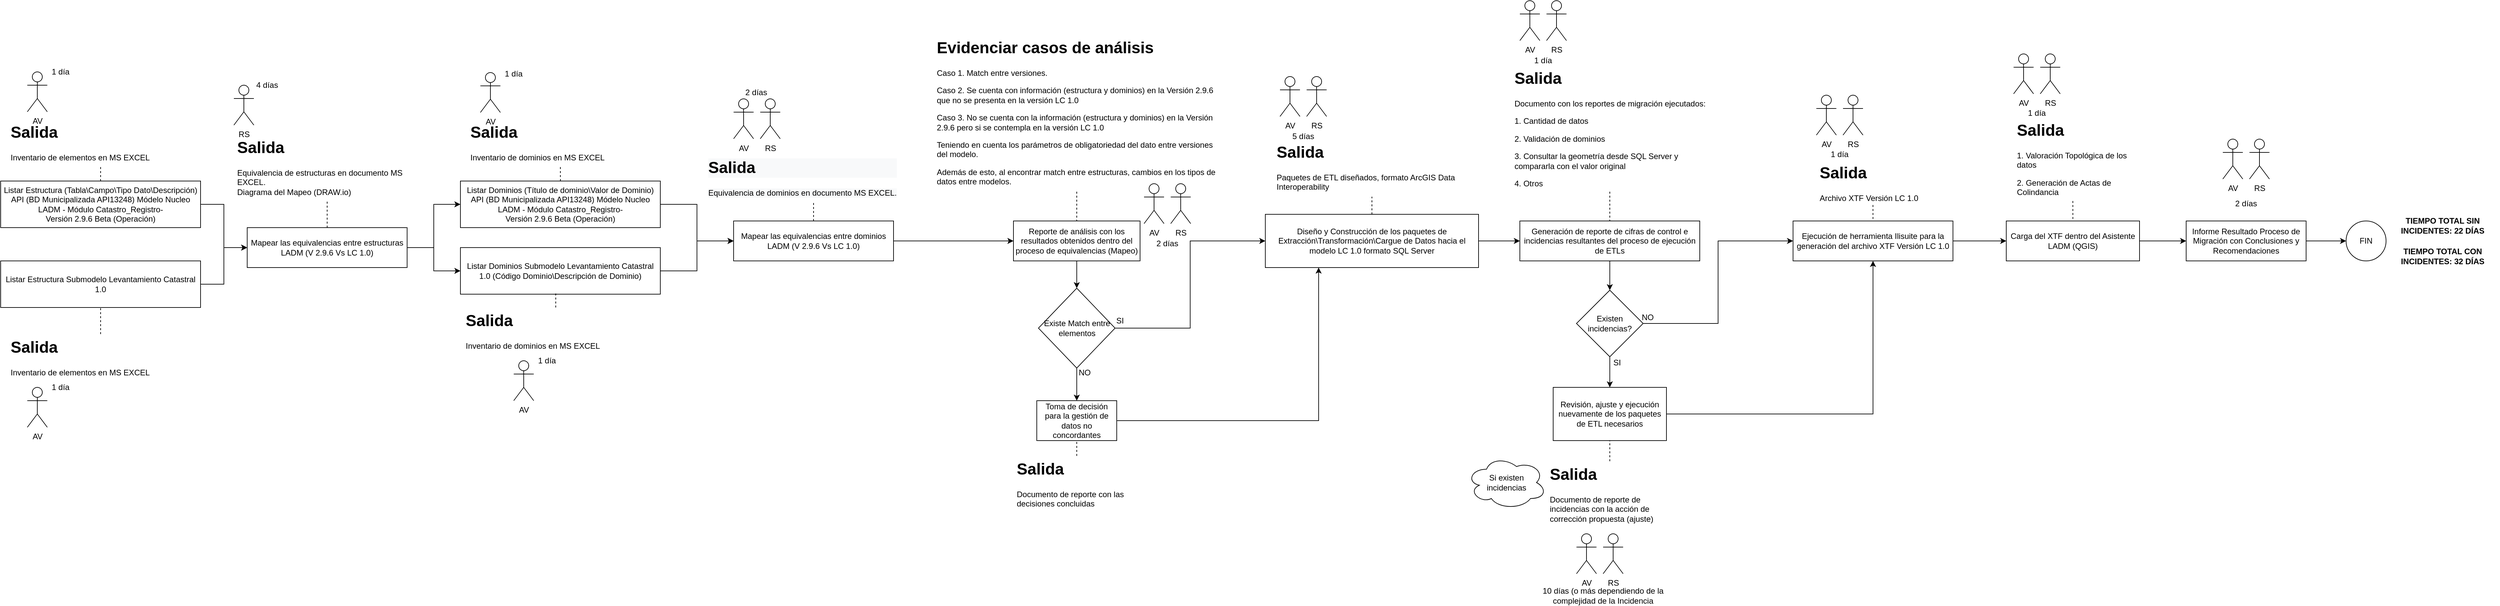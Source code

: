 <mxfile version="13.3.6" type="github">
  <diagram id="J5e3y4qdrGvnrDDyIe8X" name="Page-1">
    <mxGraphModel dx="1289" dy="804" grid="1" gridSize="10" guides="1" tooltips="1" connect="1" arrows="1" fold="1" page="1" pageScale="1" pageWidth="1169" pageHeight="827" math="0" shadow="0">
      <root>
        <mxCell id="0" />
        <mxCell id="1" parent="0" />
        <mxCell id="mwCjlhxlmn_N58qDiOF_-9" style="edgeStyle=orthogonalEdgeStyle;rounded=0;orthogonalLoop=1;jettySize=auto;html=1;entryX=0;entryY=0.5;entryDx=0;entryDy=0;" parent="1" source="mwCjlhxlmn_N58qDiOF_-1" target="mwCjlhxlmn_N58qDiOF_-7" edge="1">
          <mxGeometry relative="1" as="geometry" />
        </mxCell>
        <mxCell id="mwCjlhxlmn_N58qDiOF_-1" value="Listar Estructura (Tabla\Campo\Tipo Dato\Descripción) API (BD Municipalizada API13248) Módelo Nucleo LADM&amp;nbsp;&lt;span style=&quot;text-align: left&quot;&gt;- Módulo Catastro_Registro-&lt;/span&gt;&lt;br&gt;Versión 2.9.6 Beta (Operación)" style="rounded=0;whiteSpace=wrap;html=1;" parent="1" vertex="1">
          <mxGeometry x="10" y="360" width="300" height="70" as="geometry" />
        </mxCell>
        <mxCell id="mwCjlhxlmn_N58qDiOF_-2" value="&lt;h1&gt;Salida&lt;/h1&gt;&lt;p&gt;Inventario de elementos en MS EXCEL&amp;nbsp;&lt;/p&gt;" style="text;html=1;strokeColor=none;fillColor=none;spacing=5;spacingTop=-20;whiteSpace=wrap;overflow=hidden;rounded=0;" parent="1" vertex="1">
          <mxGeometry x="20" y="267" width="280" height="70" as="geometry" />
        </mxCell>
        <mxCell id="mwCjlhxlmn_N58qDiOF_-3" value="" style="endArrow=none;dashed=1;html=1;exitX=0.5;exitY=0;exitDx=0;exitDy=0;entryX=0.5;entryY=1;entryDx=0;entryDy=0;" parent="1" source="mwCjlhxlmn_N58qDiOF_-1" target="mwCjlhxlmn_N58qDiOF_-2" edge="1">
          <mxGeometry width="50" height="50" relative="1" as="geometry">
            <mxPoint x="200" y="540" as="sourcePoint" />
            <mxPoint x="250" y="490" as="targetPoint" />
          </mxGeometry>
        </mxCell>
        <mxCell id="mwCjlhxlmn_N58qDiOF_-10" style="edgeStyle=orthogonalEdgeStyle;rounded=0;orthogonalLoop=1;jettySize=auto;html=1;" parent="1" source="mwCjlhxlmn_N58qDiOF_-4" target="mwCjlhxlmn_N58qDiOF_-7" edge="1">
          <mxGeometry relative="1" as="geometry" />
        </mxCell>
        <mxCell id="mwCjlhxlmn_N58qDiOF_-4" value="Listar Estructura Submodelo Levantamiento Catastral 1.0" style="rounded=0;whiteSpace=wrap;html=1;" parent="1" vertex="1">
          <mxGeometry x="10" y="480" width="300" height="70" as="geometry" />
        </mxCell>
        <mxCell id="mwCjlhxlmn_N58qDiOF_-5" value="&lt;h1&gt;Salida&lt;/h1&gt;&lt;p&gt;Inventario de elementos en MS EXCEL&amp;nbsp;&lt;/p&gt;" style="text;html=1;strokeColor=none;fillColor=none;spacing=5;spacingTop=-20;whiteSpace=wrap;overflow=hidden;rounded=0;" parent="1" vertex="1">
          <mxGeometry x="20" y="590" width="280" height="70" as="geometry" />
        </mxCell>
        <mxCell id="mwCjlhxlmn_N58qDiOF_-6" value="" style="endArrow=none;dashed=1;html=1;entryX=0.5;entryY=1;entryDx=0;entryDy=0;" parent="1" source="mwCjlhxlmn_N58qDiOF_-5" target="mwCjlhxlmn_N58qDiOF_-4" edge="1">
          <mxGeometry width="50" height="50" relative="1" as="geometry">
            <mxPoint x="540" y="400" as="sourcePoint" />
            <mxPoint x="590" y="350" as="targetPoint" />
          </mxGeometry>
        </mxCell>
        <mxCell id="mwCjlhxlmn_N58qDiOF_-28" style="edgeStyle=orthogonalEdgeStyle;rounded=0;orthogonalLoop=1;jettySize=auto;html=1;entryX=0;entryY=0.5;entryDx=0;entryDy=0;" parent="1" source="mwCjlhxlmn_N58qDiOF_-7" target="mwCjlhxlmn_N58qDiOF_-23" edge="1">
          <mxGeometry relative="1" as="geometry" />
        </mxCell>
        <mxCell id="mwCjlhxlmn_N58qDiOF_-29" style="edgeStyle=orthogonalEdgeStyle;rounded=0;orthogonalLoop=1;jettySize=auto;html=1;exitX=1;exitY=0.5;exitDx=0;exitDy=0;entryX=0;entryY=0.5;entryDx=0;entryDy=0;" parent="1" source="mwCjlhxlmn_N58qDiOF_-7" target="mwCjlhxlmn_N58qDiOF_-25" edge="1">
          <mxGeometry relative="1" as="geometry" />
        </mxCell>
        <mxCell id="mwCjlhxlmn_N58qDiOF_-7" value="Mapear las equivalencias entre estructuras LADM (V 2.9.6 Vs LC 1.0)" style="rounded=0;whiteSpace=wrap;html=1;" parent="1" vertex="1">
          <mxGeometry x="380" y="430" width="240" height="60" as="geometry" />
        </mxCell>
        <mxCell id="mwCjlhxlmn_N58qDiOF_-11" value="&lt;h1&gt;Salida&lt;/h1&gt;&lt;p&gt;Equivalencia de estructuras en documento MS EXCEL.&lt;br&gt;Diagrama del Mapeo (DRAW.io)&lt;/p&gt;" style="text;html=1;strokeColor=none;fillColor=none;spacing=5;spacingTop=-20;whiteSpace=wrap;overflow=hidden;rounded=0;" parent="1" vertex="1">
          <mxGeometry x="360" y="290" width="280" height="100" as="geometry" />
        </mxCell>
        <mxCell id="mwCjlhxlmn_N58qDiOF_-16" value="" style="endArrow=none;dashed=1;html=1;exitX=0.5;exitY=0;exitDx=0;exitDy=0;entryX=0.5;entryY=1;entryDx=0;entryDy=0;" parent="1" source="mwCjlhxlmn_N58qDiOF_-7" target="mwCjlhxlmn_N58qDiOF_-11" edge="1">
          <mxGeometry width="50" height="50" relative="1" as="geometry">
            <mxPoint x="480" y="390" as="sourcePoint" />
            <mxPoint x="530" y="340" as="targetPoint" />
          </mxGeometry>
        </mxCell>
        <mxCell id="mwCjlhxlmn_N58qDiOF_-17" value="&lt;h1&gt;Evidenciar casos de análisis&lt;/h1&gt;&lt;p&gt;Caso 1. Match entre versiones.&lt;/p&gt;&lt;p&gt;&lt;span&gt;Caso 2. Se cuenta con información (estructura y dominios) en la Versión 2.9.6 que no se presenta en la versión LC 1.0&lt;/span&gt;&lt;br&gt;&lt;/p&gt;&lt;p&gt;Caso 3. No se cuenta con la información (estructura y dominios) en la Versión 2.9.6 pero si se contempla en la versión LC 1.0&lt;/p&gt;&lt;p&gt;Teniendo en cuenta los parámetros de obligatoriedad del dato entre versiones del modelo.&lt;/p&gt;&lt;p&gt;Además de esto, al encontrar match entre estructuras, cambios en los tipos de datos entre modelos.&lt;/p&gt;" style="text;html=1;strokeColor=none;fillColor=none;spacing=5;spacingTop=-20;whiteSpace=wrap;overflow=hidden;rounded=0;" parent="1" vertex="1">
          <mxGeometry x="1410" y="140" width="430" height="236" as="geometry" />
        </mxCell>
        <mxCell id="F3_B2le_MU3sF0glqUaS-3" style="edgeStyle=orthogonalEdgeStyle;rounded=0;orthogonalLoop=1;jettySize=auto;html=1;entryX=0.5;entryY=0;entryDx=0;entryDy=0;" parent="1" source="mwCjlhxlmn_N58qDiOF_-20" target="F3_B2le_MU3sF0glqUaS-1" edge="1">
          <mxGeometry relative="1" as="geometry" />
        </mxCell>
        <mxCell id="mwCjlhxlmn_N58qDiOF_-20" value="Reporte de análisis con los resultados obtenidos dentro del proceso de equivalencias (Mapeo)" style="rounded=0;whiteSpace=wrap;html=1;" parent="1" vertex="1">
          <mxGeometry x="1530" y="420" width="190" height="60" as="geometry" />
        </mxCell>
        <mxCell id="mwCjlhxlmn_N58qDiOF_-35" style="edgeStyle=orthogonalEdgeStyle;rounded=0;orthogonalLoop=1;jettySize=auto;html=1;entryX=0;entryY=0.5;entryDx=0;entryDy=0;" parent="1" source="mwCjlhxlmn_N58qDiOF_-23" target="mwCjlhxlmn_N58qDiOF_-33" edge="1">
          <mxGeometry relative="1" as="geometry" />
        </mxCell>
        <mxCell id="mwCjlhxlmn_N58qDiOF_-23" value="Listar Dominios (Título de dominio\Valor de Dominio) API (BD Municipalizada API13248) Módelo Nucleo LADM&amp;nbsp;&lt;span style=&quot;text-align: left&quot;&gt;- Módulo Catastro_Registro-&lt;/span&gt;&lt;br&gt;Versión 2.9.6 Beta (Operación)" style="rounded=0;whiteSpace=wrap;html=1;" parent="1" vertex="1">
          <mxGeometry x="700" y="360" width="300" height="70" as="geometry" />
        </mxCell>
        <mxCell id="mwCjlhxlmn_N58qDiOF_-36" style="edgeStyle=orthogonalEdgeStyle;rounded=0;orthogonalLoop=1;jettySize=auto;html=1;" parent="1" source="mwCjlhxlmn_N58qDiOF_-25" target="mwCjlhxlmn_N58qDiOF_-33" edge="1">
          <mxGeometry relative="1" as="geometry" />
        </mxCell>
        <mxCell id="mwCjlhxlmn_N58qDiOF_-25" value="Listar Dominios Submodelo Levantamiento Catastral 1.0 (Código Dominio\Descripción de Dominio)" style="rounded=0;whiteSpace=wrap;html=1;" parent="1" vertex="1">
          <mxGeometry x="700" y="460" width="300" height="70" as="geometry" />
        </mxCell>
        <mxCell id="mwCjlhxlmn_N58qDiOF_-26" value="&lt;h1&gt;Salida&lt;/h1&gt;&lt;p&gt;Inventario de dominios en MS EXCEL&amp;nbsp;&lt;/p&gt;" style="text;html=1;strokeColor=none;fillColor=none;spacing=5;spacingTop=-20;whiteSpace=wrap;overflow=hidden;rounded=0;" parent="1" vertex="1">
          <mxGeometry x="710" y="267" width="280" height="70" as="geometry" />
        </mxCell>
        <mxCell id="mwCjlhxlmn_N58qDiOF_-27" value="&lt;h1&gt;Salida&lt;/h1&gt;&lt;p&gt;Inventario de dominios en MS EXCEL&amp;nbsp;&lt;/p&gt;" style="text;html=1;strokeColor=none;fillColor=none;spacing=5;spacingTop=-20;whiteSpace=wrap;overflow=hidden;rounded=0;" parent="1" vertex="1">
          <mxGeometry x="703" y="550" width="280" height="70" as="geometry" />
        </mxCell>
        <mxCell id="mwCjlhxlmn_N58qDiOF_-31" value="" style="endArrow=none;dashed=1;html=1;exitX=0.5;exitY=0;exitDx=0;exitDy=0;entryX=0.5;entryY=1;entryDx=0;entryDy=0;" parent="1" source="mwCjlhxlmn_N58qDiOF_-23" target="mwCjlhxlmn_N58qDiOF_-26" edge="1">
          <mxGeometry width="50" height="50" relative="1" as="geometry">
            <mxPoint x="590" y="700" as="sourcePoint" />
            <mxPoint x="640" y="650" as="targetPoint" />
          </mxGeometry>
        </mxCell>
        <mxCell id="mwCjlhxlmn_N58qDiOF_-32" value="" style="endArrow=none;dashed=1;html=1;entryX=0.477;entryY=0.986;entryDx=0;entryDy=0;entryPerimeter=0;" parent="1" source="mwCjlhxlmn_N58qDiOF_-27" target="mwCjlhxlmn_N58qDiOF_-25" edge="1">
          <mxGeometry width="50" height="50" relative="1" as="geometry">
            <mxPoint x="550" y="720" as="sourcePoint" />
            <mxPoint x="600" y="670" as="targetPoint" />
          </mxGeometry>
        </mxCell>
        <mxCell id="mwCjlhxlmn_N58qDiOF_-37" style="edgeStyle=orthogonalEdgeStyle;rounded=0;orthogonalLoop=1;jettySize=auto;html=1;entryX=0;entryY=0.5;entryDx=0;entryDy=0;" parent="1" source="mwCjlhxlmn_N58qDiOF_-33" target="mwCjlhxlmn_N58qDiOF_-20" edge="1">
          <mxGeometry relative="1" as="geometry" />
        </mxCell>
        <mxCell id="mwCjlhxlmn_N58qDiOF_-33" value="Mapear las equivalencias entre dominios LADM (V 2.9.6 Vs LC 1.0)" style="rounded=0;whiteSpace=wrap;html=1;" parent="1" vertex="1">
          <mxGeometry x="1110" y="420" width="240" height="60" as="geometry" />
        </mxCell>
        <mxCell id="mwCjlhxlmn_N58qDiOF_-34" value="&lt;h1 style=&quot;color: rgb(0 , 0 , 0) ; font-family: &amp;#34;helvetica&amp;#34; ; font-style: normal ; letter-spacing: normal ; text-align: left ; text-indent: 0px ; text-transform: none ; word-spacing: 0px ; background-color: rgb(248 , 249 , 250)&quot;&gt;Salida&lt;/h1&gt;&lt;p style=&quot;color: rgb(0 , 0 , 0) ; font-family: &amp;#34;helvetica&amp;#34; ; font-size: 12px ; font-style: normal ; font-weight: 400 ; letter-spacing: normal ; text-align: left ; text-indent: 0px ; text-transform: none ; word-spacing: 0px ; background-color: rgb(248 , 249 , 250)&quot;&gt;Equivalencia de dominios en documento MS EXCEL.&lt;/p&gt;" style="text;whiteSpace=wrap;html=1;" parent="1" vertex="1">
          <mxGeometry x="1070" y="303" width="320" height="90" as="geometry" />
        </mxCell>
        <mxCell id="mwCjlhxlmn_N58qDiOF_-40" value="" style="endArrow=none;dashed=1;html=1;entryX=0.5;entryY=0;entryDx=0;entryDy=0;exitX=0.5;exitY=1;exitDx=0;exitDy=0;" parent="1" source="mwCjlhxlmn_N58qDiOF_-17" target="mwCjlhxlmn_N58qDiOF_-20" edge="1">
          <mxGeometry width="50" height="50" relative="1" as="geometry">
            <mxPoint x="1530" y="580" as="sourcePoint" />
            <mxPoint x="1580" y="530" as="targetPoint" />
          </mxGeometry>
        </mxCell>
        <mxCell id="mwCjlhxlmn_N58qDiOF_-49" style="edgeStyle=orthogonalEdgeStyle;rounded=0;orthogonalLoop=1;jettySize=auto;html=1;entryX=0;entryY=0.5;entryDx=0;entryDy=0;" parent="1" source="mwCjlhxlmn_N58qDiOF_-41" target="mwCjlhxlmn_N58qDiOF_-46" edge="1">
          <mxGeometry relative="1" as="geometry" />
        </mxCell>
        <mxCell id="mwCjlhxlmn_N58qDiOF_-41" value="Diseño y Construcción de los paquetes de Extracción\Transformación\Cargue de Datos hacia el modelo LC 1.0 formato SQL Server" style="rounded=0;whiteSpace=wrap;html=1;" parent="1" vertex="1">
          <mxGeometry x="1908" y="410" width="320" height="80" as="geometry" />
        </mxCell>
        <mxCell id="mwCjlhxlmn_N58qDiOF_-45" value="" style="endArrow=none;dashed=1;html=1;entryX=0.5;entryY=0;entryDx=0;entryDy=0;exitX=0.5;exitY=1;exitDx=0;exitDy=0;" parent="1" source="mwCjlhxlmn_N58qDiOF_-34" target="mwCjlhxlmn_N58qDiOF_-33" edge="1">
          <mxGeometry width="50" height="50" relative="1" as="geometry">
            <mxPoint x="1230" y="570" as="sourcePoint" />
            <mxPoint x="1280" y="520" as="targetPoint" />
          </mxGeometry>
        </mxCell>
        <mxCell id="mwCjlhxlmn_N58qDiOF_-51" style="edgeStyle=orthogonalEdgeStyle;rounded=0;orthogonalLoop=1;jettySize=auto;html=1;entryX=0.5;entryY=0;entryDx=0;entryDy=0;" parent="1" source="mwCjlhxlmn_N58qDiOF_-46" target="mwCjlhxlmn_N58qDiOF_-50" edge="1">
          <mxGeometry relative="1" as="geometry" />
        </mxCell>
        <mxCell id="mwCjlhxlmn_N58qDiOF_-46" value="Generación de reporte de cifras de control e incidencias resultantes del proceso de ejecución de ETLs" style="rounded=0;whiteSpace=wrap;html=1;" parent="1" vertex="1">
          <mxGeometry x="2290" y="420" width="270" height="60" as="geometry" />
        </mxCell>
        <mxCell id="mwCjlhxlmn_N58qDiOF_-47" value="&lt;h1&gt;Salida&lt;/h1&gt;&lt;p&gt;Paquetes de ETL diseñados, formato ArcGIS Data Interoperability&lt;/p&gt;" style="text;html=1;strokeColor=none;fillColor=none;spacing=5;spacingTop=-20;whiteSpace=wrap;overflow=hidden;rounded=0;" parent="1" vertex="1">
          <mxGeometry x="1919.5" y="296.5" width="297" height="87" as="geometry" />
        </mxCell>
        <mxCell id="mwCjlhxlmn_N58qDiOF_-48" value="" style="endArrow=none;dashed=1;html=1;entryX=0.5;entryY=1;entryDx=0;entryDy=0;" parent="1" target="mwCjlhxlmn_N58qDiOF_-47" edge="1">
          <mxGeometry width="50" height="50" relative="1" as="geometry">
            <mxPoint x="2068" y="410" as="sourcePoint" />
            <mxPoint x="2160" y="440" as="targetPoint" />
          </mxGeometry>
        </mxCell>
        <mxCell id="mwCjlhxlmn_N58qDiOF_-55" style="edgeStyle=orthogonalEdgeStyle;rounded=0;orthogonalLoop=1;jettySize=auto;html=1;entryX=0.5;entryY=0;entryDx=0;entryDy=0;" parent="1" source="mwCjlhxlmn_N58qDiOF_-50" target="mwCjlhxlmn_N58qDiOF_-52" edge="1">
          <mxGeometry relative="1" as="geometry" />
        </mxCell>
        <mxCell id="mwCjlhxlmn_N58qDiOF_-57" style="edgeStyle=orthogonalEdgeStyle;rounded=0;orthogonalLoop=1;jettySize=auto;html=1;entryX=0;entryY=0.5;entryDx=0;entryDy=0;" parent="1" source="mwCjlhxlmn_N58qDiOF_-50" target="mwCjlhxlmn_N58qDiOF_-53" edge="1">
          <mxGeometry relative="1" as="geometry" />
        </mxCell>
        <mxCell id="mwCjlhxlmn_N58qDiOF_-50" value="Existen incidencias?" style="rhombus;whiteSpace=wrap;html=1;" parent="1" vertex="1">
          <mxGeometry x="2375" y="524" width="100" height="100" as="geometry" />
        </mxCell>
        <mxCell id="mwCjlhxlmn_N58qDiOF_-54" style="edgeStyle=orthogonalEdgeStyle;rounded=0;orthogonalLoop=1;jettySize=auto;html=1;entryX=0.5;entryY=1;entryDx=0;entryDy=0;" parent="1" source="mwCjlhxlmn_N58qDiOF_-52" target="mwCjlhxlmn_N58qDiOF_-53" edge="1">
          <mxGeometry relative="1" as="geometry" />
        </mxCell>
        <mxCell id="mwCjlhxlmn_N58qDiOF_-52" value="Revisión, ajuste y ejecución nuevamente de los paquetes de ETL necesarios" style="rounded=0;whiteSpace=wrap;html=1;" parent="1" vertex="1">
          <mxGeometry x="2340" y="670" width="170" height="80" as="geometry" />
        </mxCell>
        <mxCell id="mwCjlhxlmn_N58qDiOF_-68" style="edgeStyle=orthogonalEdgeStyle;rounded=0;orthogonalLoop=1;jettySize=auto;html=1;entryX=0;entryY=0.5;entryDx=0;entryDy=0;" parent="1" source="mwCjlhxlmn_N58qDiOF_-53" target="mwCjlhxlmn_N58qDiOF_-60" edge="1">
          <mxGeometry relative="1" as="geometry" />
        </mxCell>
        <mxCell id="mwCjlhxlmn_N58qDiOF_-53" value="Ejecución de herramienta Ilisuite para la generación del archivo XTF Versión LC 1.0" style="rounded=0;whiteSpace=wrap;html=1;" parent="1" vertex="1">
          <mxGeometry x="2700" y="420" width="240" height="60" as="geometry" />
        </mxCell>
        <mxCell id="mwCjlhxlmn_N58qDiOF_-58" value="NO" style="text;html=1;strokeColor=none;fillColor=none;align=center;verticalAlign=middle;whiteSpace=wrap;rounded=0;" parent="1" vertex="1">
          <mxGeometry x="2462" y="555" width="40" height="20" as="geometry" />
        </mxCell>
        <mxCell id="mwCjlhxlmn_N58qDiOF_-59" value="SI" style="text;html=1;strokeColor=none;fillColor=none;align=center;verticalAlign=middle;whiteSpace=wrap;rounded=0;" parent="1" vertex="1">
          <mxGeometry x="2416" y="623" width="40" height="20" as="geometry" />
        </mxCell>
        <mxCell id="mwCjlhxlmn_N58qDiOF_-72" style="edgeStyle=orthogonalEdgeStyle;rounded=0;orthogonalLoop=1;jettySize=auto;html=1;entryX=0;entryY=0.5;entryDx=0;entryDy=0;" parent="1" source="mwCjlhxlmn_N58qDiOF_-60" target="mwCjlhxlmn_N58qDiOF_-71" edge="1">
          <mxGeometry relative="1" as="geometry" />
        </mxCell>
        <mxCell id="mwCjlhxlmn_N58qDiOF_-60" value="Carga del XTF dentro del Asistente LADM (QGIS)" style="rounded=0;whiteSpace=wrap;html=1;" parent="1" vertex="1">
          <mxGeometry x="3020" y="420" width="200" height="60" as="geometry" />
        </mxCell>
        <mxCell id="mwCjlhxlmn_N58qDiOF_-61" value="&lt;h1&gt;Salida&lt;/h1&gt;&lt;p&gt;Documento con los reportes de migración ejecutados:&lt;/p&gt;&lt;p&gt;1. Cantidad de datos&lt;/p&gt;&lt;p&gt;2. Validación de dominios&lt;/p&gt;&lt;p&gt;&lt;span&gt;3. Consultar la geometría desde SQL Server y compararla con el valor original&lt;/span&gt;&lt;/p&gt;&lt;p&gt;&lt;span&gt;4. Otros&lt;/span&gt;&lt;br&gt;&lt;/p&gt;" style="text;html=1;strokeColor=none;fillColor=none;spacing=5;spacingTop=-20;whiteSpace=wrap;overflow=hidden;rounded=0;" parent="1" vertex="1">
          <mxGeometry x="2276.5" y="186" width="297" height="190" as="geometry" />
        </mxCell>
        <mxCell id="mwCjlhxlmn_N58qDiOF_-63" value="" style="endArrow=none;dashed=1;html=1;entryX=0.5;entryY=0;entryDx=0;entryDy=0;exitX=0.5;exitY=1;exitDx=0;exitDy=0;" parent="1" source="mwCjlhxlmn_N58qDiOF_-61" target="mwCjlhxlmn_N58qDiOF_-46" edge="1">
          <mxGeometry width="50" height="50" relative="1" as="geometry">
            <mxPoint x="2230" y="640" as="sourcePoint" />
            <mxPoint x="2280" y="590" as="targetPoint" />
          </mxGeometry>
        </mxCell>
        <mxCell id="mwCjlhxlmn_N58qDiOF_-64" value="&lt;h1&gt;Salida&lt;/h1&gt;&lt;div&gt;Documento de reporte de incidencias con la acción de corrección propuesta (ajuste)&lt;/div&gt;" style="text;html=1;strokeColor=none;fillColor=none;spacing=5;spacingTop=-20;whiteSpace=wrap;overflow=hidden;rounded=0;" parent="1" vertex="1">
          <mxGeometry x="2330" y="781" width="190" height="120" as="geometry" />
        </mxCell>
        <mxCell id="mwCjlhxlmn_N58qDiOF_-65" value="" style="endArrow=none;dashed=1;html=1;entryX=0.5;entryY=1;entryDx=0;entryDy=0;exitX=0.5;exitY=0;exitDx=0;exitDy=0;" parent="1" source="mwCjlhxlmn_N58qDiOF_-64" target="mwCjlhxlmn_N58qDiOF_-52" edge="1">
          <mxGeometry width="50" height="50" relative="1" as="geometry">
            <mxPoint x="2140" y="810" as="sourcePoint" />
            <mxPoint x="2190" y="760" as="targetPoint" />
          </mxGeometry>
        </mxCell>
        <mxCell id="mwCjlhxlmn_N58qDiOF_-66" value="&lt;h1&gt;Salida&lt;/h1&gt;&lt;p&gt;Archivo XTF Versión LC 1.0&lt;/p&gt;" style="text;html=1;strokeColor=none;fillColor=none;spacing=5;spacingTop=-20;whiteSpace=wrap;overflow=hidden;rounded=0;" parent="1" vertex="1">
          <mxGeometry x="2735" y="328" width="190" height="66" as="geometry" />
        </mxCell>
        <mxCell id="mwCjlhxlmn_N58qDiOF_-67" value="" style="endArrow=none;dashed=1;html=1;entryX=0.5;entryY=0;entryDx=0;entryDy=0;exitX=0.447;exitY=1.03;exitDx=0;exitDy=0;exitPerimeter=0;" parent="1" source="mwCjlhxlmn_N58qDiOF_-66" target="mwCjlhxlmn_N58qDiOF_-53" edge="1">
          <mxGeometry width="50" height="50" relative="1" as="geometry">
            <mxPoint x="2930" y="600" as="sourcePoint" />
            <mxPoint x="2980" y="550" as="targetPoint" />
          </mxGeometry>
        </mxCell>
        <mxCell id="mwCjlhxlmn_N58qDiOF_-69" value="&lt;h1&gt;Salida&lt;/h1&gt;&lt;p&gt;1. Valoración Topológica de los datos&lt;/p&gt;&lt;p&gt;2. Generación de Actas de Colindancia&lt;/p&gt;" style="text;html=1;strokeColor=none;fillColor=none;spacing=5;spacingTop=-20;whiteSpace=wrap;overflow=hidden;rounded=0;" parent="1" vertex="1">
          <mxGeometry x="3031" y="264" width="190" height="126" as="geometry" />
        </mxCell>
        <mxCell id="mwCjlhxlmn_N58qDiOF_-70" value="" style="endArrow=none;dashed=1;html=1;entryX=0.5;entryY=0;entryDx=0;entryDy=0;exitX=0.468;exitY=1;exitDx=0;exitDy=0;exitPerimeter=0;" parent="1" source="mwCjlhxlmn_N58qDiOF_-69" target="mwCjlhxlmn_N58qDiOF_-60" edge="1">
          <mxGeometry width="50" height="50" relative="1" as="geometry">
            <mxPoint x="3070" y="600" as="sourcePoint" />
            <mxPoint x="3120" y="550" as="targetPoint" />
          </mxGeometry>
        </mxCell>
        <mxCell id="mwCjlhxlmn_N58qDiOF_-74" style="edgeStyle=orthogonalEdgeStyle;rounded=0;orthogonalLoop=1;jettySize=auto;html=1;exitX=1;exitY=0.5;exitDx=0;exitDy=0;entryX=0;entryY=0.5;entryDx=0;entryDy=0;" parent="1" source="mwCjlhxlmn_N58qDiOF_-71" target="mwCjlhxlmn_N58qDiOF_-73" edge="1">
          <mxGeometry relative="1" as="geometry" />
        </mxCell>
        <mxCell id="mwCjlhxlmn_N58qDiOF_-71" value="Informe Resultado Proceso de Migración con Conclusiones y Recomendaciones" style="rounded=0;whiteSpace=wrap;html=1;" parent="1" vertex="1">
          <mxGeometry x="3290" y="420" width="180" height="60" as="geometry" />
        </mxCell>
        <mxCell id="mwCjlhxlmn_N58qDiOF_-73" value="FIN" style="ellipse;whiteSpace=wrap;html=1;aspect=fixed;" parent="1" vertex="1">
          <mxGeometry x="3530" y="420" width="60" height="60" as="geometry" />
        </mxCell>
        <mxCell id="mwCjlhxlmn_N58qDiOF_-80" value="AV" style="shape=umlActor;verticalLabelPosition=bottom;labelBackgroundColor=#ffffff;verticalAlign=top;html=1;outlineConnect=0;" parent="1" vertex="1">
          <mxGeometry x="1110" y="236.5" width="30" height="60" as="geometry" />
        </mxCell>
        <mxCell id="mwCjlhxlmn_N58qDiOF_-83" value="RS" style="shape=umlActor;verticalLabelPosition=bottom;labelBackgroundColor=#ffffff;verticalAlign=top;html=1;outlineConnect=0;" parent="1" vertex="1">
          <mxGeometry x="1150" y="236.5" width="30" height="60" as="geometry" />
        </mxCell>
        <mxCell id="mwCjlhxlmn_N58qDiOF_-84" value="2 días" style="text;html=1;strokeColor=none;fillColor=none;align=center;verticalAlign=middle;whiteSpace=wrap;rounded=0;" parent="1" vertex="1">
          <mxGeometry x="1124" y="217" width="40" height="20" as="geometry" />
        </mxCell>
        <mxCell id="mwCjlhxlmn_N58qDiOF_-91" value="AV" style="shape=umlActor;verticalLabelPosition=bottom;labelBackgroundColor=#ffffff;verticalAlign=top;html=1;outlineConnect=0;" parent="1" vertex="1">
          <mxGeometry x="50" y="196" width="30" height="60" as="geometry" />
        </mxCell>
        <mxCell id="mwCjlhxlmn_N58qDiOF_-92" value="1 día" style="text;html=1;strokeColor=none;fillColor=none;align=center;verticalAlign=middle;whiteSpace=wrap;rounded=0;" parent="1" vertex="1">
          <mxGeometry x="80" y="186" width="40" height="20" as="geometry" />
        </mxCell>
        <mxCell id="mwCjlhxlmn_N58qDiOF_-93" value="AV" style="shape=umlActor;verticalLabelPosition=bottom;labelBackgroundColor=#ffffff;verticalAlign=top;html=1;outlineConnect=0;" parent="1" vertex="1">
          <mxGeometry x="50" y="670" width="30" height="60" as="geometry" />
        </mxCell>
        <mxCell id="mwCjlhxlmn_N58qDiOF_-94" value="1 día" style="text;html=1;strokeColor=none;fillColor=none;align=center;verticalAlign=middle;whiteSpace=wrap;rounded=0;" parent="1" vertex="1">
          <mxGeometry x="80" y="660" width="40" height="20" as="geometry" />
        </mxCell>
        <mxCell id="mwCjlhxlmn_N58qDiOF_-98" value="AV" style="shape=umlActor;verticalLabelPosition=bottom;labelBackgroundColor=#ffffff;verticalAlign=top;html=1;outlineConnect=0;" parent="1" vertex="1">
          <mxGeometry x="730" y="197" width="30" height="60" as="geometry" />
        </mxCell>
        <mxCell id="mwCjlhxlmn_N58qDiOF_-99" value="1 día" style="text;html=1;strokeColor=none;fillColor=none;align=center;verticalAlign=middle;whiteSpace=wrap;rounded=0;" parent="1" vertex="1">
          <mxGeometry x="760" y="189" width="40" height="20" as="geometry" />
        </mxCell>
        <mxCell id="mwCjlhxlmn_N58qDiOF_-100" value="AV" style="shape=umlActor;verticalLabelPosition=bottom;labelBackgroundColor=#ffffff;verticalAlign=top;html=1;outlineConnect=0;" parent="1" vertex="1">
          <mxGeometry x="780" y="630" width="30" height="60" as="geometry" />
        </mxCell>
        <mxCell id="mwCjlhxlmn_N58qDiOF_-101" value="1 día" style="text;html=1;strokeColor=none;fillColor=none;align=center;verticalAlign=middle;whiteSpace=wrap;rounded=0;" parent="1" vertex="1">
          <mxGeometry x="810" y="620" width="40" height="20" as="geometry" />
        </mxCell>
        <mxCell id="mwCjlhxlmn_N58qDiOF_-102" value="RS" style="shape=umlActor;verticalLabelPosition=bottom;labelBackgroundColor=#ffffff;verticalAlign=top;html=1;outlineConnect=0;" parent="1" vertex="1">
          <mxGeometry x="360" y="216" width="30" height="60" as="geometry" />
        </mxCell>
        <mxCell id="mwCjlhxlmn_N58qDiOF_-103" value="4 días" style="text;html=1;strokeColor=none;fillColor=none;align=center;verticalAlign=middle;whiteSpace=wrap;rounded=0;" parent="1" vertex="1">
          <mxGeometry x="390" y="206" width="40" height="20" as="geometry" />
        </mxCell>
        <mxCell id="mwCjlhxlmn_N58qDiOF_-105" value="AV" style="shape=umlActor;verticalLabelPosition=bottom;labelBackgroundColor=#ffffff;verticalAlign=top;html=1;outlineConnect=0;" parent="1" vertex="1">
          <mxGeometry x="1726" y="364" width="30" height="60" as="geometry" />
        </mxCell>
        <mxCell id="mwCjlhxlmn_N58qDiOF_-106" value="RS" style="shape=umlActor;verticalLabelPosition=bottom;labelBackgroundColor=#ffffff;verticalAlign=top;html=1;outlineConnect=0;" parent="1" vertex="1">
          <mxGeometry x="1766" y="364" width="30" height="60" as="geometry" />
        </mxCell>
        <mxCell id="mwCjlhxlmn_N58qDiOF_-107" value="2 días" style="text;html=1;strokeColor=none;fillColor=none;align=center;verticalAlign=middle;whiteSpace=wrap;rounded=0;" parent="1" vertex="1">
          <mxGeometry x="1741" y="444" width="40" height="20" as="geometry" />
        </mxCell>
        <mxCell id="mwCjlhxlmn_N58qDiOF_-108" value="AV" style="shape=umlActor;verticalLabelPosition=bottom;labelBackgroundColor=#ffffff;verticalAlign=top;html=1;outlineConnect=0;" parent="1" vertex="1">
          <mxGeometry x="1930" y="203" width="30" height="60" as="geometry" />
        </mxCell>
        <mxCell id="mwCjlhxlmn_N58qDiOF_-109" value="RS" style="shape=umlActor;verticalLabelPosition=bottom;labelBackgroundColor=#ffffff;verticalAlign=top;html=1;outlineConnect=0;" parent="1" vertex="1">
          <mxGeometry x="1970" y="203" width="30" height="60" as="geometry" />
        </mxCell>
        <mxCell id="mwCjlhxlmn_N58qDiOF_-110" value="5 días" style="text;html=1;strokeColor=none;fillColor=none;align=center;verticalAlign=middle;whiteSpace=wrap;rounded=0;" parent="1" vertex="1">
          <mxGeometry x="1945" y="283" width="40" height="20" as="geometry" />
        </mxCell>
        <mxCell id="mwCjlhxlmn_N58qDiOF_-114" value="AV" style="shape=umlActor;verticalLabelPosition=bottom;labelBackgroundColor=#ffffff;verticalAlign=top;html=1;outlineConnect=0;" parent="1" vertex="1">
          <mxGeometry x="2290" y="89" width="30" height="60" as="geometry" />
        </mxCell>
        <mxCell id="mwCjlhxlmn_N58qDiOF_-115" value="RS" style="shape=umlActor;verticalLabelPosition=bottom;labelBackgroundColor=#ffffff;verticalAlign=top;html=1;outlineConnect=0;" parent="1" vertex="1">
          <mxGeometry x="2330" y="89" width="30" height="60" as="geometry" />
        </mxCell>
        <mxCell id="mwCjlhxlmn_N58qDiOF_-116" value="1 día" style="text;html=1;strokeColor=none;fillColor=none;align=center;verticalAlign=middle;whiteSpace=wrap;rounded=0;" parent="1" vertex="1">
          <mxGeometry x="2305" y="169" width="40" height="20" as="geometry" />
        </mxCell>
        <mxCell id="mwCjlhxlmn_N58qDiOF_-117" value="AV" style="shape=umlActor;verticalLabelPosition=bottom;labelBackgroundColor=#ffffff;verticalAlign=top;html=1;outlineConnect=0;" parent="1" vertex="1">
          <mxGeometry x="2375" y="890" width="30" height="60" as="geometry" />
        </mxCell>
        <mxCell id="mwCjlhxlmn_N58qDiOF_-118" value="RS" style="shape=umlActor;verticalLabelPosition=bottom;labelBackgroundColor=#ffffff;verticalAlign=top;html=1;outlineConnect=0;" parent="1" vertex="1">
          <mxGeometry x="2415" y="890" width="30" height="60" as="geometry" />
        </mxCell>
        <mxCell id="mwCjlhxlmn_N58qDiOF_-119" value="10 días (o más dependiendo de la complejidad de la Incidencia" style="text;html=1;strokeColor=none;fillColor=none;align=center;verticalAlign=middle;whiteSpace=wrap;rounded=0;" parent="1" vertex="1">
          <mxGeometry x="2305" y="973" width="220" height="20" as="geometry" />
        </mxCell>
        <mxCell id="mwCjlhxlmn_N58qDiOF_-120" value="Si existen &lt;br&gt;incidencias" style="ellipse;shape=cloud;whiteSpace=wrap;html=1;" parent="1" vertex="1">
          <mxGeometry x="2210" y="773" width="120" height="80" as="geometry" />
        </mxCell>
        <mxCell id="mwCjlhxlmn_N58qDiOF_-121" value="AV" style="shape=umlActor;verticalLabelPosition=bottom;labelBackgroundColor=#ffffff;verticalAlign=top;html=1;outlineConnect=0;" parent="1" vertex="1">
          <mxGeometry x="2735" y="231" width="30" height="60" as="geometry" />
        </mxCell>
        <mxCell id="mwCjlhxlmn_N58qDiOF_-122" value="RS" style="shape=umlActor;verticalLabelPosition=bottom;labelBackgroundColor=#ffffff;verticalAlign=top;html=1;outlineConnect=0;" parent="1" vertex="1">
          <mxGeometry x="2775" y="231" width="30" height="60" as="geometry" />
        </mxCell>
        <mxCell id="mwCjlhxlmn_N58qDiOF_-123" value="1 día" style="text;html=1;strokeColor=none;fillColor=none;align=center;verticalAlign=middle;whiteSpace=wrap;rounded=0;" parent="1" vertex="1">
          <mxGeometry x="2750" y="310" width="40" height="20" as="geometry" />
        </mxCell>
        <mxCell id="mwCjlhxlmn_N58qDiOF_-124" value="AV" style="shape=umlActor;verticalLabelPosition=bottom;labelBackgroundColor=#ffffff;verticalAlign=top;html=1;outlineConnect=0;" parent="1" vertex="1">
          <mxGeometry x="3031" y="169" width="30" height="60" as="geometry" />
        </mxCell>
        <mxCell id="mwCjlhxlmn_N58qDiOF_-125" value="RS" style="shape=umlActor;verticalLabelPosition=bottom;labelBackgroundColor=#ffffff;verticalAlign=top;html=1;outlineConnect=0;" parent="1" vertex="1">
          <mxGeometry x="3071" y="169" width="30" height="60" as="geometry" />
        </mxCell>
        <mxCell id="mwCjlhxlmn_N58qDiOF_-126" value="1 día" style="text;html=1;strokeColor=none;fillColor=none;align=center;verticalAlign=middle;whiteSpace=wrap;rounded=0;" parent="1" vertex="1">
          <mxGeometry x="3046" y="248" width="40" height="20" as="geometry" />
        </mxCell>
        <mxCell id="mwCjlhxlmn_N58qDiOF_-127" value="AV" style="shape=umlActor;verticalLabelPosition=bottom;labelBackgroundColor=#ffffff;verticalAlign=top;html=1;outlineConnect=0;" parent="1" vertex="1">
          <mxGeometry x="3345" y="297" width="30" height="60" as="geometry" />
        </mxCell>
        <mxCell id="mwCjlhxlmn_N58qDiOF_-128" value="RS" style="shape=umlActor;verticalLabelPosition=bottom;labelBackgroundColor=#ffffff;verticalAlign=top;html=1;outlineConnect=0;" parent="1" vertex="1">
          <mxGeometry x="3385" y="297" width="30" height="60" as="geometry" />
        </mxCell>
        <mxCell id="mwCjlhxlmn_N58qDiOF_-129" value="2 días" style="text;html=1;strokeColor=none;fillColor=none;align=center;verticalAlign=middle;whiteSpace=wrap;rounded=0;" parent="1" vertex="1">
          <mxGeometry x="3360" y="383.5" width="40" height="20" as="geometry" />
        </mxCell>
        <mxCell id="mwCjlhxlmn_N58qDiOF_-130" value="&lt;b&gt;TIEMPO TOTAL SIN INCIDENTES: 22 DÍAS&lt;/b&gt;" style="text;html=1;strokeColor=none;fillColor=none;align=center;verticalAlign=middle;whiteSpace=wrap;rounded=0;" parent="1" vertex="1">
          <mxGeometry x="3590" y="396.75" width="170" height="60" as="geometry" />
        </mxCell>
        <mxCell id="mwCjlhxlmn_N58qDiOF_-131" value="&lt;b&gt;TIEMPO TOTAL CON INCIDENTES: 32 DÍAS&lt;/b&gt;" style="text;html=1;strokeColor=none;fillColor=none;align=center;verticalAlign=middle;whiteSpace=wrap;rounded=0;" parent="1" vertex="1">
          <mxGeometry x="3590" y="443.25" width="170" height="60" as="geometry" />
        </mxCell>
        <mxCell id="F3_B2le_MU3sF0glqUaS-5" style="edgeStyle=orthogonalEdgeStyle;rounded=0;orthogonalLoop=1;jettySize=auto;html=1;exitX=1;exitY=0.5;exitDx=0;exitDy=0;entryX=0;entryY=0.5;entryDx=0;entryDy=0;" parent="1" source="F3_B2le_MU3sF0glqUaS-1" target="mwCjlhxlmn_N58qDiOF_-41" edge="1">
          <mxGeometry relative="1" as="geometry" />
        </mxCell>
        <mxCell id="F3_B2le_MU3sF0glqUaS-7" style="edgeStyle=orthogonalEdgeStyle;rounded=0;orthogonalLoop=1;jettySize=auto;html=1;exitX=0.5;exitY=1;exitDx=0;exitDy=0;" parent="1" source="F3_B2le_MU3sF0glqUaS-1" target="F3_B2le_MU3sF0glqUaS-6" edge="1">
          <mxGeometry relative="1" as="geometry" />
        </mxCell>
        <mxCell id="F3_B2le_MU3sF0glqUaS-1" value="Existe Match entre elementos" style="rhombus;whiteSpace=wrap;html=1;" parent="1" vertex="1">
          <mxGeometry x="1567.5" y="521" width="115" height="120" as="geometry" />
        </mxCell>
        <mxCell id="F3_B2le_MU3sF0glqUaS-8" style="edgeStyle=orthogonalEdgeStyle;rounded=0;orthogonalLoop=1;jettySize=auto;html=1;entryX=0.25;entryY=1;entryDx=0;entryDy=0;" parent="1" source="F3_B2le_MU3sF0glqUaS-6" target="mwCjlhxlmn_N58qDiOF_-41" edge="1">
          <mxGeometry relative="1" as="geometry" />
        </mxCell>
        <mxCell id="F3_B2le_MU3sF0glqUaS-6" value="Toma de decisión para la gestión de datos no concordantes" style="rounded=0;whiteSpace=wrap;html=1;" parent="1" vertex="1">
          <mxGeometry x="1565" y="690" width="120" height="60" as="geometry" />
        </mxCell>
        <mxCell id="F3_B2le_MU3sF0glqUaS-9" value="&lt;h1&gt;Salida&lt;/h1&gt;&lt;div&gt;Documento de reporte con las decisiones concluidas&lt;/div&gt;" style="text;html=1;strokeColor=none;fillColor=none;spacing=5;spacingTop=-20;whiteSpace=wrap;overflow=hidden;rounded=0;" parent="1" vertex="1">
          <mxGeometry x="1530" y="773" width="190" height="87" as="geometry" />
        </mxCell>
        <mxCell id="F3_B2le_MU3sF0glqUaS-11" value="" style="endArrow=none;dashed=1;html=1;entryX=0.5;entryY=1;entryDx=0;entryDy=0;exitX=0.5;exitY=0;exitDx=0;exitDy=0;" parent="1" source="F3_B2le_MU3sF0glqUaS-9" target="F3_B2le_MU3sF0glqUaS-6" edge="1">
          <mxGeometry width="50" height="50" relative="1" as="geometry">
            <mxPoint x="1430" y="830" as="sourcePoint" />
            <mxPoint x="1480" y="780" as="targetPoint" />
          </mxGeometry>
        </mxCell>
        <mxCell id="i2DcIqiqp8eC3QQo63zw-1" value="NO" style="text;html=1;strokeColor=none;fillColor=none;align=center;verticalAlign=middle;whiteSpace=wrap;rounded=0;" vertex="1" parent="1">
          <mxGeometry x="1617" y="638" width="40" height="20" as="geometry" />
        </mxCell>
        <mxCell id="i2DcIqiqp8eC3QQo63zw-2" value="SI" style="text;html=1;strokeColor=none;fillColor=none;align=center;verticalAlign=middle;whiteSpace=wrap;rounded=0;" vertex="1" parent="1">
          <mxGeometry x="1670" y="560" width="40" height="20" as="geometry" />
        </mxCell>
      </root>
    </mxGraphModel>
  </diagram>
</mxfile>
